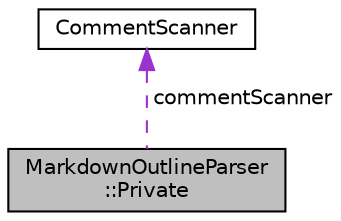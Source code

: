 digraph "MarkdownOutlineParser::Private"
{
 // INTERACTIVE_SVG=YES
 // LATEX_PDF_SIZE
  edge [fontname="Helvetica",fontsize="10",labelfontname="Helvetica",labelfontsize="10"];
  node [fontname="Helvetica",fontsize="10",shape=record];
  Node1 [label="MarkdownOutlineParser\l::Private",height=0.2,width=0.4,color="black", fillcolor="grey75", style="filled", fontcolor="black",tooltip=" "];
  Node2 -> Node1 [dir="back",color="darkorchid3",fontsize="10",style="dashed",label=" commentScanner" ,fontname="Helvetica"];
  Node2 [label="CommentScanner",height=0.2,width=0.4,color="black", fillcolor="white", style="filled",URL="$d0/d6b/class_comment_scanner.html",tooltip=" "];
}
